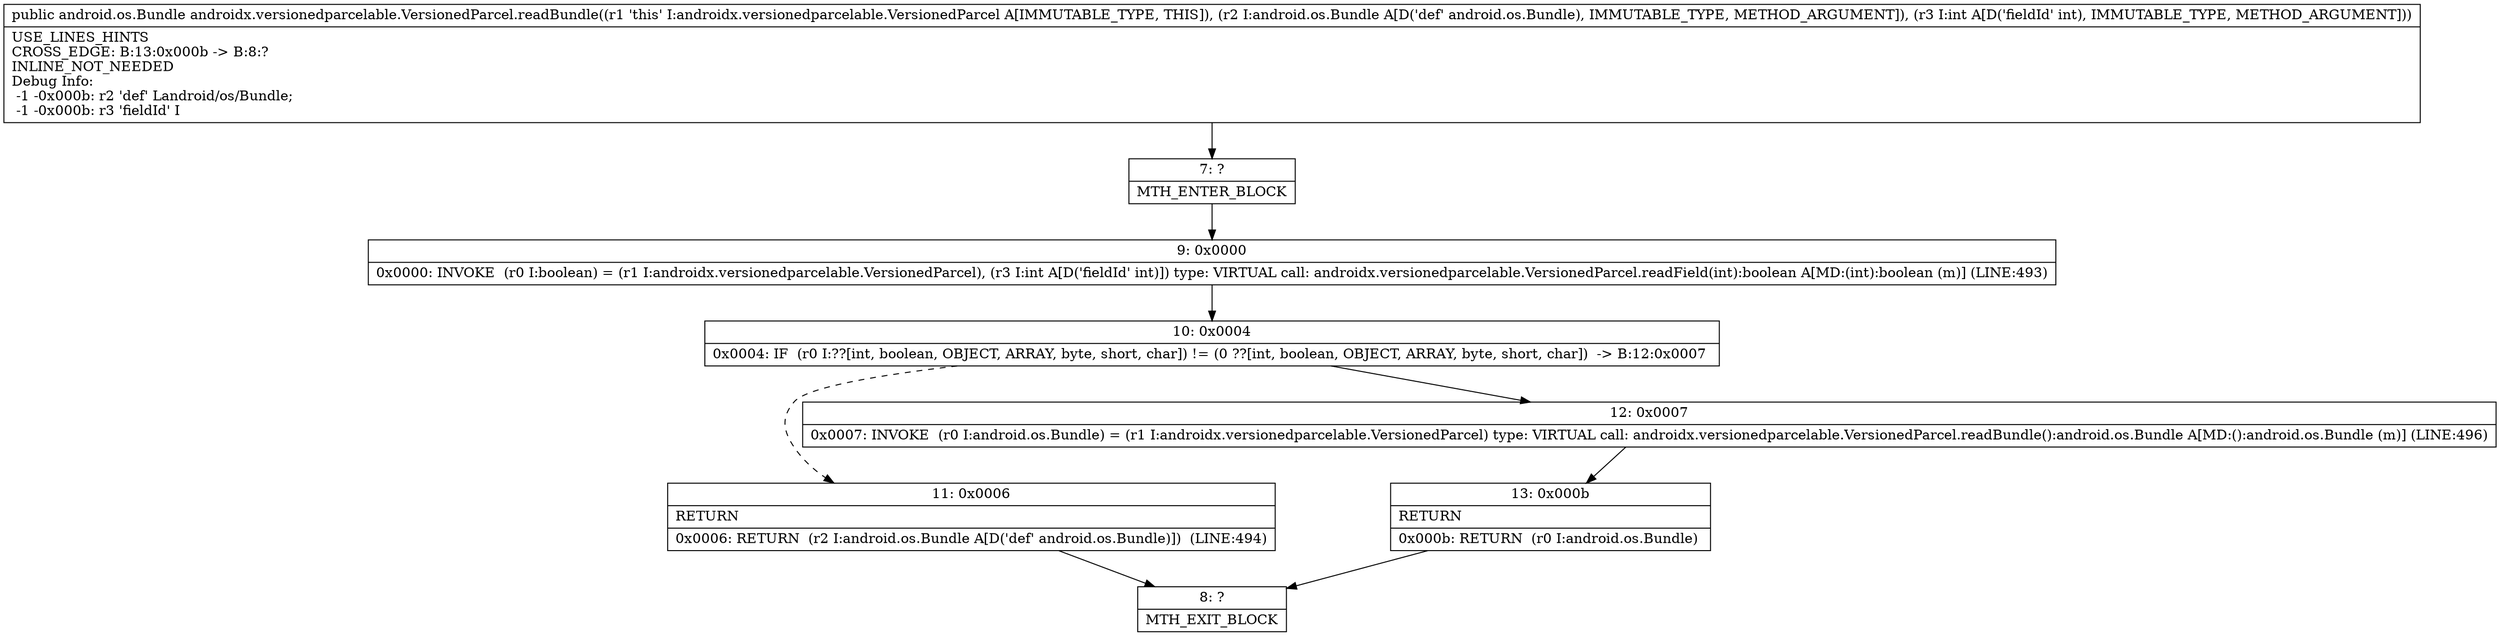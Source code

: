 digraph "CFG forandroidx.versionedparcelable.VersionedParcel.readBundle(Landroid\/os\/Bundle;I)Landroid\/os\/Bundle;" {
Node_7 [shape=record,label="{7\:\ ?|MTH_ENTER_BLOCK\l}"];
Node_9 [shape=record,label="{9\:\ 0x0000|0x0000: INVOKE  (r0 I:boolean) = (r1 I:androidx.versionedparcelable.VersionedParcel), (r3 I:int A[D('fieldId' int)]) type: VIRTUAL call: androidx.versionedparcelable.VersionedParcel.readField(int):boolean A[MD:(int):boolean (m)] (LINE:493)\l}"];
Node_10 [shape=record,label="{10\:\ 0x0004|0x0004: IF  (r0 I:??[int, boolean, OBJECT, ARRAY, byte, short, char]) != (0 ??[int, boolean, OBJECT, ARRAY, byte, short, char])  \-\> B:12:0x0007 \l}"];
Node_11 [shape=record,label="{11\:\ 0x0006|RETURN\l|0x0006: RETURN  (r2 I:android.os.Bundle A[D('def' android.os.Bundle)])  (LINE:494)\l}"];
Node_8 [shape=record,label="{8\:\ ?|MTH_EXIT_BLOCK\l}"];
Node_12 [shape=record,label="{12\:\ 0x0007|0x0007: INVOKE  (r0 I:android.os.Bundle) = (r1 I:androidx.versionedparcelable.VersionedParcel) type: VIRTUAL call: androidx.versionedparcelable.VersionedParcel.readBundle():android.os.Bundle A[MD:():android.os.Bundle (m)] (LINE:496)\l}"];
Node_13 [shape=record,label="{13\:\ 0x000b|RETURN\l|0x000b: RETURN  (r0 I:android.os.Bundle) \l}"];
MethodNode[shape=record,label="{public android.os.Bundle androidx.versionedparcelable.VersionedParcel.readBundle((r1 'this' I:androidx.versionedparcelable.VersionedParcel A[IMMUTABLE_TYPE, THIS]), (r2 I:android.os.Bundle A[D('def' android.os.Bundle), IMMUTABLE_TYPE, METHOD_ARGUMENT]), (r3 I:int A[D('fieldId' int), IMMUTABLE_TYPE, METHOD_ARGUMENT]))  | USE_LINES_HINTS\lCROSS_EDGE: B:13:0x000b \-\> B:8:?\lINLINE_NOT_NEEDED\lDebug Info:\l  \-1 \-0x000b: r2 'def' Landroid\/os\/Bundle;\l  \-1 \-0x000b: r3 'fieldId' I\l}"];
MethodNode -> Node_7;Node_7 -> Node_9;
Node_9 -> Node_10;
Node_10 -> Node_11[style=dashed];
Node_10 -> Node_12;
Node_11 -> Node_8;
Node_12 -> Node_13;
Node_13 -> Node_8;
}

